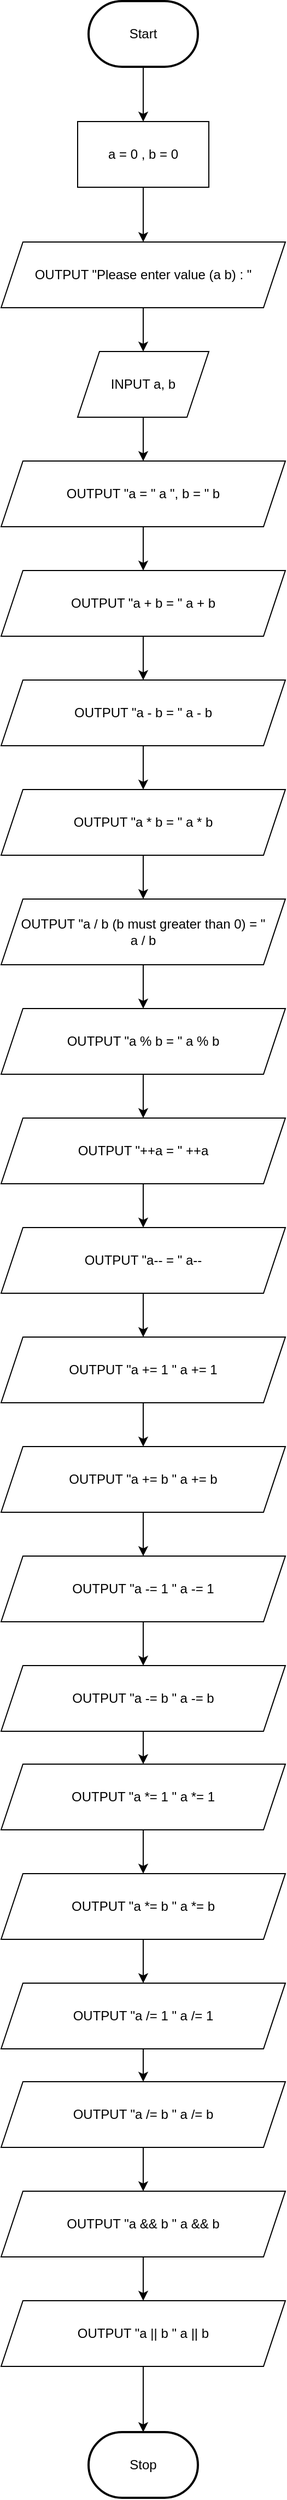 <mxfile version="21.1.2" type="device">
  <diagram name="Page-1" id="_DV4OdbLT0NRl6i2P_Xx">
    <mxGraphModel dx="500" dy="395" grid="1" gridSize="10" guides="1" tooltips="1" connect="1" arrows="1" fold="1" page="1" pageScale="1" pageWidth="1700" pageHeight="1100" math="0" shadow="0">
      <root>
        <mxCell id="0" />
        <mxCell id="1" parent="0" />
        <mxCell id="RPH_NQkVPVtVZumZ5VHo-6" style="edgeStyle=orthogonalEdgeStyle;rounded=0;orthogonalLoop=1;jettySize=auto;html=1;entryX=0.5;entryY=0;entryDx=0;entryDy=0;" parent="1" source="RPH_NQkVPVtVZumZ5VHo-1" target="RPH_NQkVPVtVZumZ5VHo-3" edge="1">
          <mxGeometry relative="1" as="geometry" />
        </mxCell>
        <mxCell id="RPH_NQkVPVtVZumZ5VHo-1" value="Start" style="strokeWidth=2;html=1;shape=mxgraph.flowchart.terminator;whiteSpace=wrap;" parent="1" vertex="1">
          <mxGeometry x="140" y="50" width="100" height="60" as="geometry" />
        </mxCell>
        <mxCell id="RPH_NQkVPVtVZumZ5VHo-2" value="Stop" style="strokeWidth=2;html=1;shape=mxgraph.flowchart.terminator;whiteSpace=wrap;" parent="1" vertex="1">
          <mxGeometry x="140" y="2270" width="100" height="60" as="geometry" />
        </mxCell>
        <mxCell id="RPH_NQkVPVtVZumZ5VHo-7" style="edgeStyle=orthogonalEdgeStyle;rounded=0;orthogonalLoop=1;jettySize=auto;html=1;entryX=0.5;entryY=0;entryDx=0;entryDy=0;" parent="1" source="RPH_NQkVPVtVZumZ5VHo-3" target="RPH_NQkVPVtVZumZ5VHo-4" edge="1">
          <mxGeometry relative="1" as="geometry" />
        </mxCell>
        <mxCell id="RPH_NQkVPVtVZumZ5VHo-3" value="a = 0 , b = 0" style="rounded=0;whiteSpace=wrap;html=1;" parent="1" vertex="1">
          <mxGeometry x="130" y="160" width="120" height="60" as="geometry" />
        </mxCell>
        <mxCell id="RPH_NQkVPVtVZumZ5VHo-8" style="edgeStyle=orthogonalEdgeStyle;rounded=0;orthogonalLoop=1;jettySize=auto;html=1;entryX=0.5;entryY=0;entryDx=0;entryDy=0;" parent="1" source="RPH_NQkVPVtVZumZ5VHo-4" target="RPH_NQkVPVtVZumZ5VHo-5" edge="1">
          <mxGeometry relative="1" as="geometry" />
        </mxCell>
        <mxCell id="RPH_NQkVPVtVZumZ5VHo-4" value="OUTPUT &quot;Please enter value (a b) : &quot;" style="shape=parallelogram;perimeter=parallelogramPerimeter;whiteSpace=wrap;html=1;fixedSize=1;" parent="1" vertex="1">
          <mxGeometry x="60" y="270" width="260" height="60" as="geometry" />
        </mxCell>
        <mxCell id="RPH_NQkVPVtVZumZ5VHo-11" style="edgeStyle=orthogonalEdgeStyle;rounded=0;orthogonalLoop=1;jettySize=auto;html=1;entryX=0.5;entryY=0;entryDx=0;entryDy=0;" parent="1" source="RPH_NQkVPVtVZumZ5VHo-5" target="RPH_NQkVPVtVZumZ5VHo-10" edge="1">
          <mxGeometry relative="1" as="geometry" />
        </mxCell>
        <mxCell id="RPH_NQkVPVtVZumZ5VHo-5" value="INPUT a, b" style="shape=parallelogram;perimeter=parallelogramPerimeter;whiteSpace=wrap;html=1;fixedSize=1;" parent="1" vertex="1">
          <mxGeometry x="130" y="370" width="120" height="60" as="geometry" />
        </mxCell>
        <mxCell id="4PezWx07CO94Jn0U9Wfd-18" style="edgeStyle=orthogonalEdgeStyle;rounded=0;orthogonalLoop=1;jettySize=auto;html=1;entryX=0.5;entryY=0;entryDx=0;entryDy=0;" edge="1" parent="1" source="RPH_NQkVPVtVZumZ5VHo-10" target="RPH_NQkVPVtVZumZ5VHo-12">
          <mxGeometry relative="1" as="geometry" />
        </mxCell>
        <mxCell id="RPH_NQkVPVtVZumZ5VHo-10" value="OUTPUT &quot;a = &quot; a &quot;, b = &quot; b" style="shape=parallelogram;perimeter=parallelogramPerimeter;whiteSpace=wrap;html=1;fixedSize=1;" parent="1" vertex="1">
          <mxGeometry x="60" y="470" width="260" height="60" as="geometry" />
        </mxCell>
        <mxCell id="4PezWx07CO94Jn0U9Wfd-19" style="edgeStyle=orthogonalEdgeStyle;rounded=0;orthogonalLoop=1;jettySize=auto;html=1;entryX=0.5;entryY=0;entryDx=0;entryDy=0;" edge="1" parent="1" source="RPH_NQkVPVtVZumZ5VHo-12" target="4PezWx07CO94Jn0U9Wfd-1">
          <mxGeometry relative="1" as="geometry" />
        </mxCell>
        <mxCell id="RPH_NQkVPVtVZumZ5VHo-12" value="OUTPUT &quot;a + b = &quot; a + b" style="shape=parallelogram;perimeter=parallelogramPerimeter;whiteSpace=wrap;html=1;fixedSize=1;" parent="1" vertex="1">
          <mxGeometry x="60" y="570" width="260" height="60" as="geometry" />
        </mxCell>
        <mxCell id="4PezWx07CO94Jn0U9Wfd-20" style="edgeStyle=orthogonalEdgeStyle;rounded=0;orthogonalLoop=1;jettySize=auto;html=1;" edge="1" parent="1" source="4PezWx07CO94Jn0U9Wfd-1" target="4PezWx07CO94Jn0U9Wfd-2">
          <mxGeometry relative="1" as="geometry" />
        </mxCell>
        <mxCell id="4PezWx07CO94Jn0U9Wfd-1" value="OUTPUT &quot;a - b = &quot; a - b" style="shape=parallelogram;perimeter=parallelogramPerimeter;whiteSpace=wrap;html=1;fixedSize=1;" vertex="1" parent="1">
          <mxGeometry x="60" y="670" width="260" height="60" as="geometry" />
        </mxCell>
        <mxCell id="4PezWx07CO94Jn0U9Wfd-21" style="edgeStyle=orthogonalEdgeStyle;rounded=0;orthogonalLoop=1;jettySize=auto;html=1;" edge="1" parent="1" source="4PezWx07CO94Jn0U9Wfd-2" target="4PezWx07CO94Jn0U9Wfd-3">
          <mxGeometry relative="1" as="geometry" />
        </mxCell>
        <mxCell id="4PezWx07CO94Jn0U9Wfd-2" value="OUTPUT &quot;a * b = &quot; a * b" style="shape=parallelogram;perimeter=parallelogramPerimeter;whiteSpace=wrap;html=1;fixedSize=1;" vertex="1" parent="1">
          <mxGeometry x="60" y="770" width="260" height="60" as="geometry" />
        </mxCell>
        <mxCell id="4PezWx07CO94Jn0U9Wfd-22" style="edgeStyle=orthogonalEdgeStyle;rounded=0;orthogonalLoop=1;jettySize=auto;html=1;entryX=0.5;entryY=0;entryDx=0;entryDy=0;" edge="1" parent="1" source="4PezWx07CO94Jn0U9Wfd-3" target="4PezWx07CO94Jn0U9Wfd-4">
          <mxGeometry relative="1" as="geometry" />
        </mxCell>
        <mxCell id="4PezWx07CO94Jn0U9Wfd-3" value="OUTPUT &quot;a / b (b must greater than 0) = &quot; &lt;br&gt;a / b" style="shape=parallelogram;perimeter=parallelogramPerimeter;whiteSpace=wrap;html=1;fixedSize=1;" vertex="1" parent="1">
          <mxGeometry x="60" y="870" width="260" height="60" as="geometry" />
        </mxCell>
        <mxCell id="4PezWx07CO94Jn0U9Wfd-23" style="edgeStyle=orthogonalEdgeStyle;rounded=0;orthogonalLoop=1;jettySize=auto;html=1;entryX=0.5;entryY=0;entryDx=0;entryDy=0;" edge="1" parent="1" source="4PezWx07CO94Jn0U9Wfd-4" target="4PezWx07CO94Jn0U9Wfd-5">
          <mxGeometry relative="1" as="geometry" />
        </mxCell>
        <mxCell id="4PezWx07CO94Jn0U9Wfd-4" value="OUTPUT &quot;a % b = &quot; a % b" style="shape=parallelogram;perimeter=parallelogramPerimeter;whiteSpace=wrap;html=1;fixedSize=1;" vertex="1" parent="1">
          <mxGeometry x="60" y="970" width="260" height="60" as="geometry" />
        </mxCell>
        <mxCell id="4PezWx07CO94Jn0U9Wfd-24" style="edgeStyle=orthogonalEdgeStyle;rounded=0;orthogonalLoop=1;jettySize=auto;html=1;entryX=0.5;entryY=0;entryDx=0;entryDy=0;" edge="1" parent="1" source="4PezWx07CO94Jn0U9Wfd-5" target="4PezWx07CO94Jn0U9Wfd-6">
          <mxGeometry relative="1" as="geometry" />
        </mxCell>
        <mxCell id="4PezWx07CO94Jn0U9Wfd-5" value="OUTPUT &quot;++a = &quot; ++a" style="shape=parallelogram;perimeter=parallelogramPerimeter;whiteSpace=wrap;html=1;fixedSize=1;" vertex="1" parent="1">
          <mxGeometry x="60" y="1070" width="260" height="60" as="geometry" />
        </mxCell>
        <mxCell id="4PezWx07CO94Jn0U9Wfd-25" style="edgeStyle=orthogonalEdgeStyle;rounded=0;orthogonalLoop=1;jettySize=auto;html=1;entryX=0.5;entryY=0;entryDx=0;entryDy=0;" edge="1" parent="1" source="4PezWx07CO94Jn0U9Wfd-6" target="4PezWx07CO94Jn0U9Wfd-7">
          <mxGeometry relative="1" as="geometry" />
        </mxCell>
        <mxCell id="4PezWx07CO94Jn0U9Wfd-6" value="OUTPUT &quot;a-- = &quot; a--" style="shape=parallelogram;perimeter=parallelogramPerimeter;whiteSpace=wrap;html=1;fixedSize=1;" vertex="1" parent="1">
          <mxGeometry x="60" y="1170" width="260" height="60" as="geometry" />
        </mxCell>
        <mxCell id="4PezWx07CO94Jn0U9Wfd-26" style="edgeStyle=orthogonalEdgeStyle;rounded=0;orthogonalLoop=1;jettySize=auto;html=1;entryX=0.5;entryY=0;entryDx=0;entryDy=0;" edge="1" parent="1" source="4PezWx07CO94Jn0U9Wfd-7" target="4PezWx07CO94Jn0U9Wfd-8">
          <mxGeometry relative="1" as="geometry" />
        </mxCell>
        <mxCell id="4PezWx07CO94Jn0U9Wfd-7" value="OUTPUT &quot;a += 1 &quot; a += 1" style="shape=parallelogram;perimeter=parallelogramPerimeter;whiteSpace=wrap;html=1;fixedSize=1;" vertex="1" parent="1">
          <mxGeometry x="60" y="1270" width="260" height="60" as="geometry" />
        </mxCell>
        <mxCell id="4PezWx07CO94Jn0U9Wfd-27" style="edgeStyle=orthogonalEdgeStyle;rounded=0;orthogonalLoop=1;jettySize=auto;html=1;entryX=0.5;entryY=0;entryDx=0;entryDy=0;" edge="1" parent="1" source="4PezWx07CO94Jn0U9Wfd-8" target="4PezWx07CO94Jn0U9Wfd-10">
          <mxGeometry relative="1" as="geometry" />
        </mxCell>
        <mxCell id="4PezWx07CO94Jn0U9Wfd-8" value="OUTPUT &quot;a += b &quot; a += b" style="shape=parallelogram;perimeter=parallelogramPerimeter;whiteSpace=wrap;html=1;fixedSize=1;" vertex="1" parent="1">
          <mxGeometry x="60" y="1370" width="260" height="60" as="geometry" />
        </mxCell>
        <mxCell id="4PezWx07CO94Jn0U9Wfd-28" style="edgeStyle=orthogonalEdgeStyle;rounded=0;orthogonalLoop=1;jettySize=auto;html=1;entryX=0.5;entryY=0;entryDx=0;entryDy=0;" edge="1" parent="1" source="4PezWx07CO94Jn0U9Wfd-10" target="4PezWx07CO94Jn0U9Wfd-11">
          <mxGeometry relative="1" as="geometry" />
        </mxCell>
        <mxCell id="4PezWx07CO94Jn0U9Wfd-10" value="OUTPUT &quot;a -= 1 &quot; a -= 1" style="shape=parallelogram;perimeter=parallelogramPerimeter;whiteSpace=wrap;html=1;fixedSize=1;" vertex="1" parent="1">
          <mxGeometry x="60" y="1470" width="260" height="60" as="geometry" />
        </mxCell>
        <mxCell id="4PezWx07CO94Jn0U9Wfd-29" style="edgeStyle=orthogonalEdgeStyle;rounded=0;orthogonalLoop=1;jettySize=auto;html=1;entryX=0.5;entryY=0;entryDx=0;entryDy=0;" edge="1" parent="1" source="4PezWx07CO94Jn0U9Wfd-11" target="4PezWx07CO94Jn0U9Wfd-12">
          <mxGeometry relative="1" as="geometry" />
        </mxCell>
        <mxCell id="4PezWx07CO94Jn0U9Wfd-11" value="OUTPUT &quot;a -= b &quot; a -= b" style="shape=parallelogram;perimeter=parallelogramPerimeter;whiteSpace=wrap;html=1;fixedSize=1;" vertex="1" parent="1">
          <mxGeometry x="60" y="1570" width="260" height="60" as="geometry" />
        </mxCell>
        <mxCell id="4PezWx07CO94Jn0U9Wfd-30" style="edgeStyle=orthogonalEdgeStyle;rounded=0;orthogonalLoop=1;jettySize=auto;html=1;entryX=0.5;entryY=0;entryDx=0;entryDy=0;" edge="1" parent="1" source="4PezWx07CO94Jn0U9Wfd-12" target="4PezWx07CO94Jn0U9Wfd-13">
          <mxGeometry relative="1" as="geometry" />
        </mxCell>
        <mxCell id="4PezWx07CO94Jn0U9Wfd-12" value="OUTPUT &quot;a *= 1 &quot; a *= 1" style="shape=parallelogram;perimeter=parallelogramPerimeter;whiteSpace=wrap;html=1;fixedSize=1;" vertex="1" parent="1">
          <mxGeometry x="60" y="1660" width="260" height="60" as="geometry" />
        </mxCell>
        <mxCell id="4PezWx07CO94Jn0U9Wfd-31" style="edgeStyle=orthogonalEdgeStyle;rounded=0;orthogonalLoop=1;jettySize=auto;html=1;entryX=0.5;entryY=0;entryDx=0;entryDy=0;" edge="1" parent="1" source="4PezWx07CO94Jn0U9Wfd-13" target="4PezWx07CO94Jn0U9Wfd-14">
          <mxGeometry relative="1" as="geometry" />
        </mxCell>
        <mxCell id="4PezWx07CO94Jn0U9Wfd-13" value="OUTPUT &quot;a *= b &quot; a *= b" style="shape=parallelogram;perimeter=parallelogramPerimeter;whiteSpace=wrap;html=1;fixedSize=1;" vertex="1" parent="1">
          <mxGeometry x="60" y="1760" width="260" height="60" as="geometry" />
        </mxCell>
        <mxCell id="4PezWx07CO94Jn0U9Wfd-32" style="edgeStyle=orthogonalEdgeStyle;rounded=0;orthogonalLoop=1;jettySize=auto;html=1;entryX=0.5;entryY=0;entryDx=0;entryDy=0;" edge="1" parent="1" source="4PezWx07CO94Jn0U9Wfd-14" target="4PezWx07CO94Jn0U9Wfd-15">
          <mxGeometry relative="1" as="geometry" />
        </mxCell>
        <mxCell id="4PezWx07CO94Jn0U9Wfd-14" value="OUTPUT &quot;a /= 1 &quot; a /= 1" style="shape=parallelogram;perimeter=parallelogramPerimeter;whiteSpace=wrap;html=1;fixedSize=1;" vertex="1" parent="1">
          <mxGeometry x="60" y="1860" width="260" height="60" as="geometry" />
        </mxCell>
        <mxCell id="4PezWx07CO94Jn0U9Wfd-33" style="edgeStyle=orthogonalEdgeStyle;rounded=0;orthogonalLoop=1;jettySize=auto;html=1;entryX=0.5;entryY=0;entryDx=0;entryDy=0;" edge="1" parent="1" source="4PezWx07CO94Jn0U9Wfd-15" target="4PezWx07CO94Jn0U9Wfd-16">
          <mxGeometry relative="1" as="geometry" />
        </mxCell>
        <mxCell id="4PezWx07CO94Jn0U9Wfd-15" value="OUTPUT &quot;a /= b &quot; a /= b" style="shape=parallelogram;perimeter=parallelogramPerimeter;whiteSpace=wrap;html=1;fixedSize=1;" vertex="1" parent="1">
          <mxGeometry x="60" y="1950" width="260" height="60" as="geometry" />
        </mxCell>
        <mxCell id="4PezWx07CO94Jn0U9Wfd-34" style="edgeStyle=orthogonalEdgeStyle;rounded=0;orthogonalLoop=1;jettySize=auto;html=1;entryX=0.5;entryY=0;entryDx=0;entryDy=0;" edge="1" parent="1" source="4PezWx07CO94Jn0U9Wfd-16" target="4PezWx07CO94Jn0U9Wfd-17">
          <mxGeometry relative="1" as="geometry" />
        </mxCell>
        <mxCell id="4PezWx07CO94Jn0U9Wfd-16" value="OUTPUT &quot;a &amp;amp;&amp;amp; b &quot; a &amp;amp;&amp;amp; b" style="shape=parallelogram;perimeter=parallelogramPerimeter;whiteSpace=wrap;html=1;fixedSize=1;" vertex="1" parent="1">
          <mxGeometry x="60" y="2050" width="260" height="60" as="geometry" />
        </mxCell>
        <mxCell id="4PezWx07CO94Jn0U9Wfd-35" style="edgeStyle=orthogonalEdgeStyle;rounded=0;orthogonalLoop=1;jettySize=auto;html=1;entryX=0.5;entryY=0;entryDx=0;entryDy=0;entryPerimeter=0;" edge="1" parent="1" source="4PezWx07CO94Jn0U9Wfd-17" target="RPH_NQkVPVtVZumZ5VHo-2">
          <mxGeometry relative="1" as="geometry" />
        </mxCell>
        <mxCell id="4PezWx07CO94Jn0U9Wfd-17" value="OUTPUT &quot;a || b &quot; a || b" style="shape=parallelogram;perimeter=parallelogramPerimeter;whiteSpace=wrap;html=1;fixedSize=1;" vertex="1" parent="1">
          <mxGeometry x="60" y="2150" width="260" height="60" as="geometry" />
        </mxCell>
      </root>
    </mxGraphModel>
  </diagram>
</mxfile>
